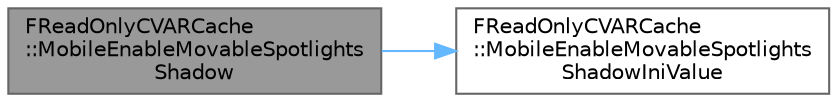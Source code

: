 digraph "FReadOnlyCVARCache::MobileEnableMovableSpotlightsShadow"
{
 // INTERACTIVE_SVG=YES
 // LATEX_PDF_SIZE
  bgcolor="transparent";
  edge [fontname=Helvetica,fontsize=10,labelfontname=Helvetica,labelfontsize=10];
  node [fontname=Helvetica,fontsize=10,shape=box,height=0.2,width=0.4];
  rankdir="LR";
  Node1 [id="Node000001",label="FReadOnlyCVARCache\l::MobileEnableMovableSpotlights\lShadow",height=0.2,width=0.4,color="gray40", fillcolor="grey60", style="filled", fontcolor="black",tooltip=" "];
  Node1 -> Node2 [id="edge1_Node000001_Node000002",color="steelblue1",style="solid",tooltip=" "];
  Node2 [id="Node000002",label="FReadOnlyCVARCache\l::MobileEnableMovableSpotlights\lShadowIniValue",height=0.2,width=0.4,color="grey40", fillcolor="white", style="filled",URL="$db/d33/structFReadOnlyCVARCache.html#a7a6bdc8b0d55a480cbac6573545a91a4",tooltip=" "];
}
